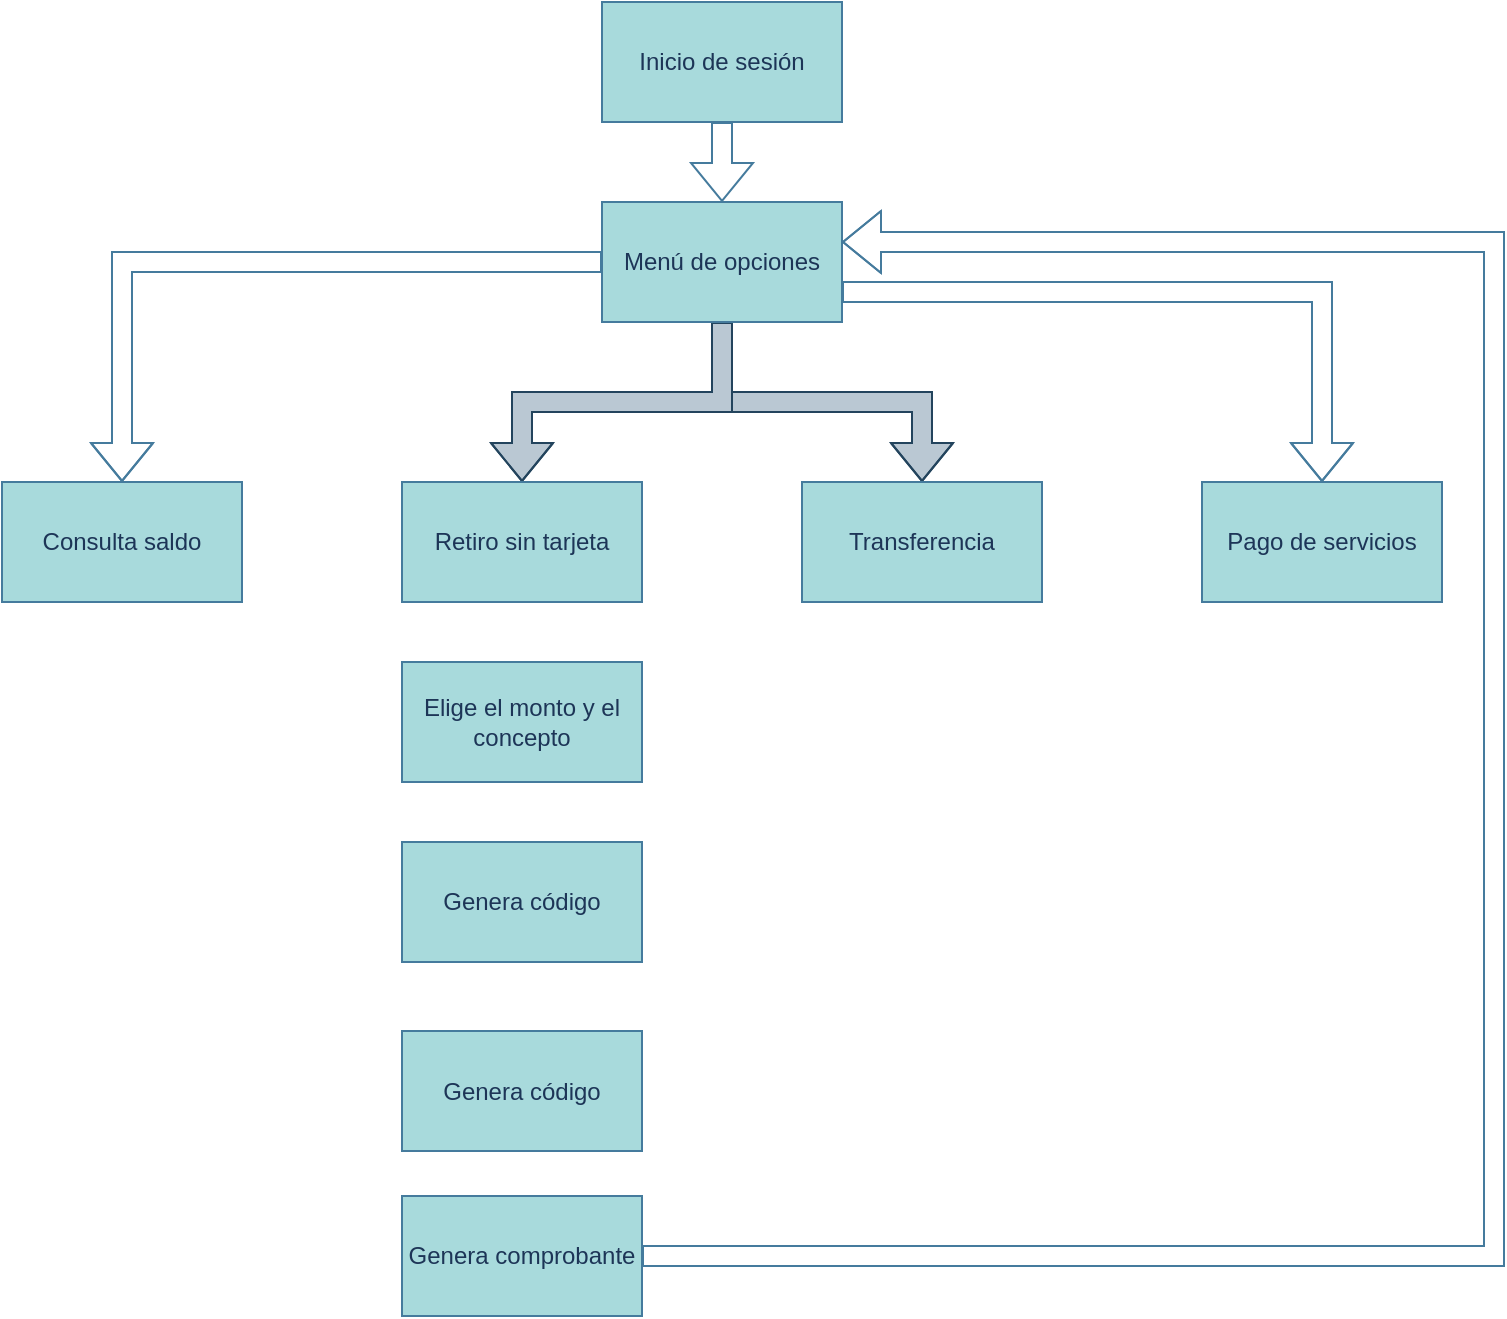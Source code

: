 <mxfile version="26.2.5">
  <diagram name="Página-1" id="GoQtma_MRUQSzyQgx9ll">
    <mxGraphModel dx="985" dy="506" grid="1" gridSize="10" guides="1" tooltips="1" connect="1" arrows="1" fold="1" page="1" pageScale="1" pageWidth="827" pageHeight="1169" math="0" shadow="0">
      <root>
        <mxCell id="0" />
        <mxCell id="1" parent="0" />
        <mxCell id="UFdawh8oQOqrxubm9Oic-15" style="edgeStyle=orthogonalEdgeStyle;rounded=0;orthogonalLoop=1;jettySize=auto;html=1;entryX=0.5;entryY=0;entryDx=0;entryDy=0;shape=flexArrow;labelBackgroundColor=none;strokeColor=#457B9D;fontColor=default;" edge="1" parent="1" source="UFdawh8oQOqrxubm9Oic-1" target="UFdawh8oQOqrxubm9Oic-2">
          <mxGeometry relative="1" as="geometry" />
        </mxCell>
        <mxCell id="UFdawh8oQOqrxubm9Oic-1" value="Inicio de sesión" style="rounded=0;whiteSpace=wrap;html=1;fillColor=#A8DADC;strokeColor=#457B9D;labelBackgroundColor=none;fontColor=#1D3557;" vertex="1" parent="1">
          <mxGeometry x="354" y="40" width="120" height="60" as="geometry" />
        </mxCell>
        <mxCell id="UFdawh8oQOqrxubm9Oic-16" style="edgeStyle=orthogonalEdgeStyle;rounded=0;orthogonalLoop=1;jettySize=auto;html=1;entryX=0.5;entryY=0;entryDx=0;entryDy=0;strokeColor=#457B9D;shape=flexArrow;strokeWidth=1;labelBackgroundColor=none;fontColor=default;" edge="1" parent="1" source="UFdawh8oQOqrxubm9Oic-2" target="UFdawh8oQOqrxubm9Oic-3">
          <mxGeometry relative="1" as="geometry" />
        </mxCell>
        <mxCell id="UFdawh8oQOqrxubm9Oic-18" style="edgeStyle=orthogonalEdgeStyle;rounded=0;orthogonalLoop=1;jettySize=auto;html=1;shape=flexArrow;labelBackgroundColor=none;fontColor=default;fillColor=#bac8d3;strokeColor=#23445d;" edge="1" parent="1" source="UFdawh8oQOqrxubm9Oic-2" target="UFdawh8oQOqrxubm9Oic-5">
          <mxGeometry relative="1" as="geometry">
            <Array as="points">
              <mxPoint x="414" y="240" />
              <mxPoint x="514" y="240" />
            </Array>
          </mxGeometry>
        </mxCell>
        <mxCell id="UFdawh8oQOqrxubm9Oic-19" style="rounded=0;orthogonalLoop=1;jettySize=auto;html=1;exitX=1;exitY=0.75;exitDx=0;exitDy=0;shape=flexArrow;strokeWidth=1;edgeStyle=orthogonalEdgeStyle;elbow=vertical;endArrow=block;startSize=6;endSize=6;labelBackgroundColor=none;strokeColor=#457B9D;fontColor=default;" edge="1" parent="1" source="UFdawh8oQOqrxubm9Oic-2" target="UFdawh8oQOqrxubm9Oic-6">
          <mxGeometry relative="1" as="geometry" />
        </mxCell>
        <mxCell id="UFdawh8oQOqrxubm9Oic-17" style="edgeStyle=orthogonalEdgeStyle;rounded=0;orthogonalLoop=1;jettySize=auto;html=1;entryX=0.5;entryY=0;entryDx=0;entryDy=0;shape=flexArrow;labelBackgroundColor=none;fontColor=default;fillColor=#bac8d3;strokeColor=#23445d;" edge="1" parent="1" source="UFdawh8oQOqrxubm9Oic-2" target="UFdawh8oQOqrxubm9Oic-4">
          <mxGeometry relative="1" as="geometry" />
        </mxCell>
        <mxCell id="UFdawh8oQOqrxubm9Oic-2" value="Menú de opciones" style="rounded=0;whiteSpace=wrap;html=1;labelBackgroundColor=none;fillColor=#A8DADC;strokeColor=#457B9D;fontColor=#1D3557;" vertex="1" parent="1">
          <mxGeometry x="354" y="140" width="120" height="60" as="geometry" />
        </mxCell>
        <mxCell id="UFdawh8oQOqrxubm9Oic-3" value="Consulta saldo" style="rounded=0;whiteSpace=wrap;html=1;labelBackgroundColor=none;fillColor=#A8DADC;strokeColor=#457B9D;fontColor=#1D3557;" vertex="1" parent="1">
          <mxGeometry x="54" y="280" width="120" height="60" as="geometry" />
        </mxCell>
        <mxCell id="UFdawh8oQOqrxubm9Oic-4" value="Retiro sin tarjeta" style="rounded=0;whiteSpace=wrap;html=1;labelBackgroundColor=none;fillColor=#A8DADC;strokeColor=#457B9D;fontColor=#1D3557;" vertex="1" parent="1">
          <mxGeometry x="254" y="280" width="120" height="60" as="geometry" />
        </mxCell>
        <mxCell id="UFdawh8oQOqrxubm9Oic-5" value="Transferencia" style="rounded=0;whiteSpace=wrap;html=1;labelBackgroundColor=none;fillColor=#A8DADC;strokeColor=#457B9D;fontColor=#1D3557;" vertex="1" parent="1">
          <mxGeometry x="454" y="280" width="120" height="60" as="geometry" />
        </mxCell>
        <mxCell id="UFdawh8oQOqrxubm9Oic-6" value="Pago de servicios" style="rounded=0;whiteSpace=wrap;html=1;labelBackgroundColor=none;fillColor=#A8DADC;strokeColor=#457B9D;fontColor=#1D3557;" vertex="1" parent="1">
          <mxGeometry x="654" y="280" width="120" height="60" as="geometry" />
        </mxCell>
        <mxCell id="UFdawh8oQOqrxubm9Oic-10" value="Elige el monto y el concepto" style="rounded=0;whiteSpace=wrap;html=1;labelBackgroundColor=none;fillColor=#A8DADC;strokeColor=#457B9D;fontColor=#1D3557;" vertex="1" parent="1">
          <mxGeometry x="254" y="370" width="120" height="60" as="geometry" />
        </mxCell>
        <mxCell id="UFdawh8oQOqrxubm9Oic-11" value="Genera código" style="rounded=0;whiteSpace=wrap;html=1;labelBackgroundColor=none;fillColor=#A8DADC;strokeColor=#457B9D;fontColor=#1D3557;" vertex="1" parent="1">
          <mxGeometry x="254" y="460" width="120" height="60" as="geometry" />
        </mxCell>
        <mxCell id="UFdawh8oQOqrxubm9Oic-12" value="Genera código" style="rounded=0;whiteSpace=wrap;html=1;labelBackgroundColor=none;fillColor=#A8DADC;strokeColor=#457B9D;fontColor=#1D3557;" vertex="1" parent="1">
          <mxGeometry x="254" y="554.5" width="120" height="60" as="geometry" />
        </mxCell>
        <mxCell id="UFdawh8oQOqrxubm9Oic-14" style="edgeStyle=orthogonalEdgeStyle;rounded=0;orthogonalLoop=1;jettySize=auto;html=1;exitX=1;exitY=0.5;exitDx=0;exitDy=0;entryX=1;entryY=0.5;entryDx=0;entryDy=0;shape=flexArrow;labelBackgroundColor=none;strokeColor=#457B9D;fontColor=default;" edge="1" parent="1" source="UFdawh8oQOqrxubm9Oic-13">
          <mxGeometry relative="1" as="geometry">
            <mxPoint x="474.0" y="160" as="targetPoint" />
            <mxPoint x="374" y="647" as="sourcePoint" />
            <Array as="points">
              <mxPoint x="800" y="667" />
              <mxPoint x="800" y="160" />
            </Array>
          </mxGeometry>
        </mxCell>
        <mxCell id="UFdawh8oQOqrxubm9Oic-13" value="Genera comprobante" style="rounded=0;whiteSpace=wrap;html=1;labelBackgroundColor=none;fillColor=#A8DADC;strokeColor=#457B9D;fontColor=#1D3557;" vertex="1" parent="1">
          <mxGeometry x="254" y="637" width="120" height="60" as="geometry" />
        </mxCell>
      </root>
    </mxGraphModel>
  </diagram>
</mxfile>

